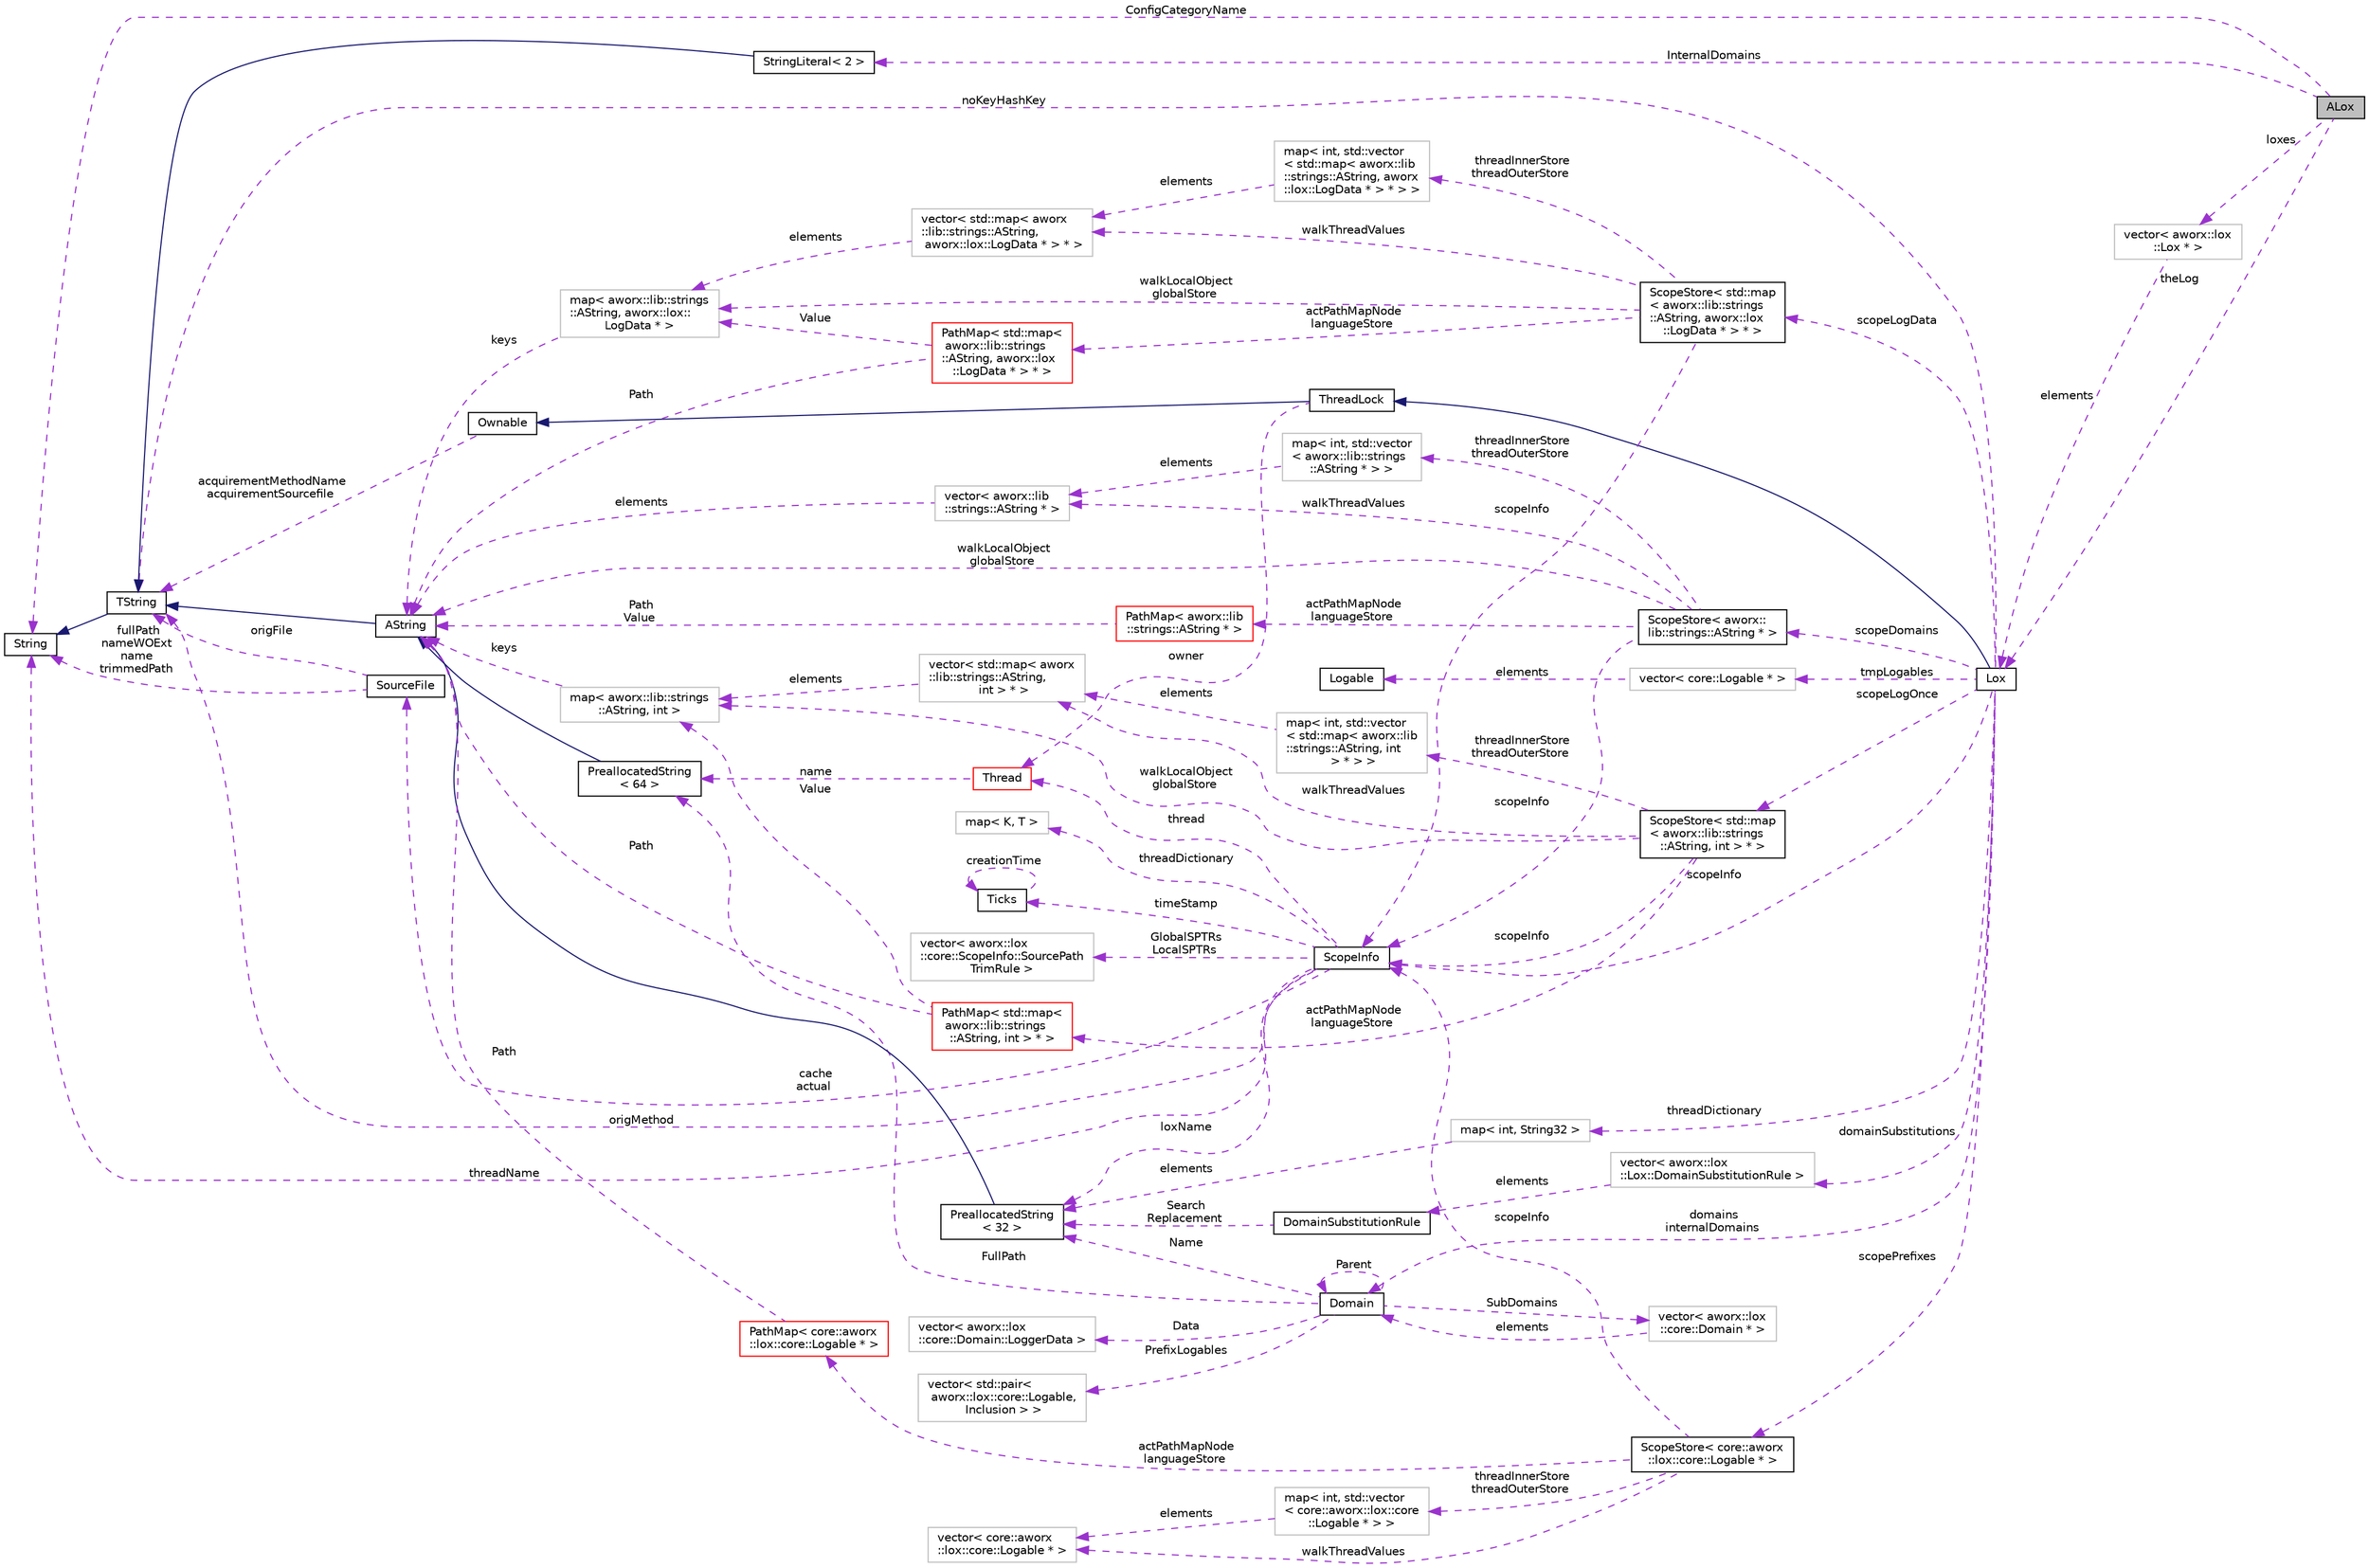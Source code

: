 digraph "ALox"
{
  edge [fontname="Helvetica",fontsize="10",labelfontname="Helvetica",labelfontsize="10"];
  node [fontname="Helvetica",fontsize="10",shape=record];
  rankdir="LR";
  Node1 [label="ALox",height=0.2,width=0.4,color="black", fillcolor="grey75", style="filled", fontcolor="black"];
  Node2 -> Node1 [dir="back",color="darkorchid3",fontsize="10",style="dashed",label=" ConfigCategoryName" ,fontname="Helvetica"];
  Node2 [label="String",height=0.2,width=0.4,color="black", fillcolor="white", style="filled",URL="$classaworx_1_1lib_1_1strings_1_1String.html"];
  Node3 -> Node1 [dir="back",color="darkorchid3",fontsize="10",style="dashed",label=" theLog" ,fontname="Helvetica"];
  Node3 [label="Lox",height=0.2,width=0.4,color="black", fillcolor="white", style="filled",URL="$classaworx_1_1lox_1_1Lox.html"];
  Node4 -> Node3 [dir="back",color="midnightblue",fontsize="10",style="solid",fontname="Helvetica"];
  Node4 [label="ThreadLock",height=0.2,width=0.4,color="black", fillcolor="white", style="filled",URL="$classaworx_1_1lib_1_1threads_1_1ThreadLock.html"];
  Node5 -> Node4 [dir="back",color="midnightblue",fontsize="10",style="solid",fontname="Helvetica"];
  Node5 [label="Ownable",height=0.2,width=0.4,color="black", fillcolor="white", style="filled",URL="$classaworx_1_1lib_1_1Ownable.html"];
  Node6 -> Node5 [dir="back",color="darkorchid3",fontsize="10",style="dashed",label=" acquirementMethodName\nacquirementSourcefile" ,fontname="Helvetica"];
  Node6 [label="TString",height=0.2,width=0.4,color="black", fillcolor="white", style="filled",URL="$classaworx_1_1lib_1_1strings_1_1TString.html"];
  Node2 -> Node6 [dir="back",color="midnightblue",fontsize="10",style="solid",fontname="Helvetica"];
  Node7 -> Node4 [dir="back",color="darkorchid3",fontsize="10",style="dashed",label=" owner" ,fontname="Helvetica"];
  Node7 [label="Thread",height=0.2,width=0.4,color="red", fillcolor="white", style="filled",URL="$classaworx_1_1lib_1_1threads_1_1Thread.html"];
  Node8 -> Node7 [dir="back",color="darkorchid3",fontsize="10",style="dashed",label=" name" ,fontname="Helvetica"];
  Node8 [label="PreallocatedString\l\< 64 \>",height=0.2,width=0.4,color="black", fillcolor="white", style="filled",URL="$classaworx_1_1lib_1_1strings_1_1PreallocatedString.html"];
  Node9 -> Node8 [dir="back",color="midnightblue",fontsize="10",style="solid",fontname="Helvetica"];
  Node9 [label="AString",height=0.2,width=0.4,color="black", fillcolor="white", style="filled",URL="$classaworx_1_1lib_1_1strings_1_1AString.html"];
  Node6 -> Node9 [dir="back",color="midnightblue",fontsize="10",style="solid",fontname="Helvetica"];
  Node6 -> Node3 [dir="back",color="darkorchid3",fontsize="10",style="dashed",label=" noKeyHashKey" ,fontname="Helvetica"];
  Node10 -> Node3 [dir="back",color="darkorchid3",fontsize="10",style="dashed",label=" scopeInfo" ,fontname="Helvetica"];
  Node10 [label="ScopeInfo",height=0.2,width=0.4,color="black", fillcolor="white", style="filled",URL="$classaworx_1_1lox_1_1core_1_1ScopeInfo.html"];
  Node11 -> Node10 [dir="back",color="darkorchid3",fontsize="10",style="dashed",label=" threadDictionary" ,fontname="Helvetica"];
  Node11 [label="map\< K, T \>",height=0.2,width=0.4,color="grey75", fillcolor="white", style="filled",tooltip="STL class. "];
  Node2 -> Node10 [dir="back",color="darkorchid3",fontsize="10",style="dashed",label=" threadName" ,fontname="Helvetica"];
  Node6 -> Node10 [dir="back",color="darkorchid3",fontsize="10",style="dashed",label=" origMethod" ,fontname="Helvetica"];
  Node12 -> Node10 [dir="back",color="darkorchid3",fontsize="10",style="dashed",label=" cache\nactual" ,fontname="Helvetica"];
  Node12 [label="SourceFile",height=0.2,width=0.4,color="black", fillcolor="white", style="filled",URL="$structaworx_1_1lox_1_1core_1_1ScopeInfo_1_1SourceFile.html"];
  Node2 -> Node12 [dir="back",color="darkorchid3",fontsize="10",style="dashed",label=" fullPath\nnameWOExt\nname\ntrimmedPath" ,fontname="Helvetica"];
  Node6 -> Node12 [dir="back",color="darkorchid3",fontsize="10",style="dashed",label=" origFile" ,fontname="Helvetica"];
  Node13 -> Node10 [dir="back",color="darkorchid3",fontsize="10",style="dashed",label=" timeStamp" ,fontname="Helvetica"];
  Node13 [label="Ticks",height=0.2,width=0.4,color="black", fillcolor="white", style="filled",URL="$classaworx_1_1lib_1_1time_1_1Ticks.html"];
  Node13 -> Node13 [dir="back",color="darkorchid3",fontsize="10",style="dashed",label=" creationTime" ,fontname="Helvetica"];
  Node14 -> Node10 [dir="back",color="darkorchid3",fontsize="10",style="dashed",label=" GlobalSPTRs\nLocalSPTRs" ,fontname="Helvetica"];
  Node14 [label="vector\< aworx::lox\l::core::ScopeInfo::SourcePath\lTrimRule \>",height=0.2,width=0.4,color="grey75", fillcolor="white", style="filled"];
  Node15 -> Node10 [dir="back",color="darkorchid3",fontsize="10",style="dashed",label=" loxName" ,fontname="Helvetica"];
  Node15 [label="PreallocatedString\l\< 32 \>",height=0.2,width=0.4,color="black", fillcolor="white", style="filled",URL="$classaworx_1_1lib_1_1strings_1_1PreallocatedString.html"];
  Node9 -> Node15 [dir="back",color="midnightblue",fontsize="10",style="solid",fontname="Helvetica"];
  Node7 -> Node10 [dir="back",color="darkorchid3",fontsize="10",style="dashed",label=" thread" ,fontname="Helvetica"];
  Node16 -> Node3 [dir="back",color="darkorchid3",fontsize="10",style="dashed",label=" scopeLogData" ,fontname="Helvetica"];
  Node16 [label="ScopeStore\< std::map\l\< aworx::lib::strings\l::AString, aworx::lox\l::LogData * \> * \>",height=0.2,width=0.4,color="black", fillcolor="white", style="filled",URL="$classaworx_1_1lox_1_1core_1_1ScopeStore.html"];
  Node10 -> Node16 [dir="back",color="darkorchid3",fontsize="10",style="dashed",label=" scopeInfo" ,fontname="Helvetica"];
  Node17 -> Node16 [dir="back",color="darkorchid3",fontsize="10",style="dashed",label=" threadInnerStore\nthreadOuterStore" ,fontname="Helvetica"];
  Node17 [label="map\< int, std::vector\l\< std::map\< aworx::lib\l::strings::AString, aworx\l::lox::LogData * \> * \> \>",height=0.2,width=0.4,color="grey75", fillcolor="white", style="filled"];
  Node18 -> Node17 [dir="back",color="darkorchid3",fontsize="10",style="dashed",label=" elements" ,fontname="Helvetica"];
  Node18 [label="vector\< std::map\< aworx\l::lib::strings::AString,\l aworx::lox::LogData * \> * \>",height=0.2,width=0.4,color="grey75", fillcolor="white", style="filled"];
  Node19 -> Node18 [dir="back",color="darkorchid3",fontsize="10",style="dashed",label=" elements" ,fontname="Helvetica"];
  Node19 [label="map\< aworx::lib::strings\l::AString, aworx::lox::\lLogData * \>",height=0.2,width=0.4,color="grey75", fillcolor="white", style="filled"];
  Node9 -> Node19 [dir="back",color="darkorchid3",fontsize="10",style="dashed",label=" keys" ,fontname="Helvetica"];
  Node19 -> Node16 [dir="back",color="darkorchid3",fontsize="10",style="dashed",label=" walkLocalObject\nglobalStore" ,fontname="Helvetica"];
  Node18 -> Node16 [dir="back",color="darkorchid3",fontsize="10",style="dashed",label=" walkThreadValues" ,fontname="Helvetica"];
  Node20 -> Node16 [dir="back",color="darkorchid3",fontsize="10",style="dashed",label=" actPathMapNode\nlanguageStore" ,fontname="Helvetica"];
  Node20 [label="PathMap\< std::map\<\l aworx::lib::strings\l::AString, aworx::lox\l::LogData * \> * \>",height=0.2,width=0.4,color="red", fillcolor="white", style="filled",URL="$classaworx_1_1lib_1_1containers_1_1PathMap.html"];
  Node19 -> Node20 [dir="back",color="darkorchid3",fontsize="10",style="dashed",label=" Value" ,fontname="Helvetica"];
  Node9 -> Node20 [dir="back",color="darkorchid3",fontsize="10",style="dashed",label=" Path" ,fontname="Helvetica"];
  Node21 -> Node3 [dir="back",color="darkorchid3",fontsize="10",style="dashed",label=" tmpLogables" ,fontname="Helvetica"];
  Node21 [label="vector\< core::Logable * \>",height=0.2,width=0.4,color="grey75", fillcolor="white", style="filled"];
  Node22 -> Node21 [dir="back",color="darkorchid3",fontsize="10",style="dashed",label=" elements" ,fontname="Helvetica"];
  Node22 [label="Logable",height=0.2,width=0.4,color="black", fillcolor="white", style="filled",URL="$structaworx_1_1lox_1_1core_1_1Logable.html"];
  Node23 -> Node3 [dir="back",color="darkorchid3",fontsize="10",style="dashed",label=" scopeDomains" ,fontname="Helvetica"];
  Node23 [label="ScopeStore\< aworx::\llib::strings::AString * \>",height=0.2,width=0.4,color="black", fillcolor="white", style="filled",URL="$classaworx_1_1lox_1_1core_1_1ScopeStore.html"];
  Node24 -> Node23 [dir="back",color="darkorchid3",fontsize="10",style="dashed",label=" actPathMapNode\nlanguageStore" ,fontname="Helvetica"];
  Node24 [label="PathMap\< aworx::lib\l::strings::AString * \>",height=0.2,width=0.4,color="red", fillcolor="white", style="filled",URL="$classaworx_1_1lib_1_1containers_1_1PathMap.html"];
  Node9 -> Node24 [dir="back",color="darkorchid3",fontsize="10",style="dashed",label=" Path\nValue" ,fontname="Helvetica"];
  Node10 -> Node23 [dir="back",color="darkorchid3",fontsize="10",style="dashed",label=" scopeInfo" ,fontname="Helvetica"];
  Node25 -> Node23 [dir="back",color="darkorchid3",fontsize="10",style="dashed",label=" walkThreadValues" ,fontname="Helvetica"];
  Node25 [label="vector\< aworx::lib\l::strings::AString * \>",height=0.2,width=0.4,color="grey75", fillcolor="white", style="filled"];
  Node9 -> Node25 [dir="back",color="darkorchid3",fontsize="10",style="dashed",label=" elements" ,fontname="Helvetica"];
  Node9 -> Node23 [dir="back",color="darkorchid3",fontsize="10",style="dashed",label=" walkLocalObject\nglobalStore" ,fontname="Helvetica"];
  Node26 -> Node23 [dir="back",color="darkorchid3",fontsize="10",style="dashed",label=" threadInnerStore\nthreadOuterStore" ,fontname="Helvetica"];
  Node26 [label="map\< int, std::vector\l\< aworx::lib::strings\l::AString * \> \>",height=0.2,width=0.4,color="grey75", fillcolor="white", style="filled"];
  Node25 -> Node26 [dir="back",color="darkorchid3",fontsize="10",style="dashed",label=" elements" ,fontname="Helvetica"];
  Node27 -> Node3 [dir="back",color="darkorchid3",fontsize="10",style="dashed",label=" threadDictionary" ,fontname="Helvetica"];
  Node27 [label="map\< int, String32 \>",height=0.2,width=0.4,color="grey75", fillcolor="white", style="filled"];
  Node15 -> Node27 [dir="back",color="darkorchid3",fontsize="10",style="dashed",label=" elements" ,fontname="Helvetica"];
  Node28 -> Node3 [dir="back",color="darkorchid3",fontsize="10",style="dashed",label=" domainSubstitutions" ,fontname="Helvetica"];
  Node28 [label="vector\< aworx::lox\l::Lox::DomainSubstitutionRule \>",height=0.2,width=0.4,color="grey75", fillcolor="white", style="filled"];
  Node29 -> Node28 [dir="back",color="darkorchid3",fontsize="10",style="dashed",label=" elements" ,fontname="Helvetica"];
  Node29 [label="DomainSubstitutionRule",height=0.2,width=0.4,color="black", fillcolor="white", style="filled",URL="$structaworx_1_1lox_1_1Lox_1_1DomainSubstitutionRule.html"];
  Node15 -> Node29 [dir="back",color="darkorchid3",fontsize="10",style="dashed",label=" Search\nReplacement" ,fontname="Helvetica"];
  Node30 -> Node3 [dir="back",color="darkorchid3",fontsize="10",style="dashed",label=" scopeLogOnce" ,fontname="Helvetica"];
  Node30 [label="ScopeStore\< std::map\l\< aworx::lib::strings\l::AString, int \> * \>",height=0.2,width=0.4,color="black", fillcolor="white", style="filled",URL="$classaworx_1_1lox_1_1core_1_1ScopeStore.html"];
  Node31 -> Node30 [dir="back",color="darkorchid3",fontsize="10",style="dashed",label=" threadInnerStore\nthreadOuterStore" ,fontname="Helvetica"];
  Node31 [label="map\< int, std::vector\l\< std::map\< aworx::lib\l::strings::AString, int\l \> * \> \>",height=0.2,width=0.4,color="grey75", fillcolor="white", style="filled"];
  Node32 -> Node31 [dir="back",color="darkorchid3",fontsize="10",style="dashed",label=" elements" ,fontname="Helvetica"];
  Node32 [label="vector\< std::map\< aworx\l::lib::strings::AString,\l int \> * \>",height=0.2,width=0.4,color="grey75", fillcolor="white", style="filled"];
  Node33 -> Node32 [dir="back",color="darkorchid3",fontsize="10",style="dashed",label=" elements" ,fontname="Helvetica"];
  Node33 [label="map\< aworx::lib::strings\l::AString, int \>",height=0.2,width=0.4,color="grey75", fillcolor="white", style="filled"];
  Node9 -> Node33 [dir="back",color="darkorchid3",fontsize="10",style="dashed",label=" keys" ,fontname="Helvetica"];
  Node10 -> Node30 [dir="back",color="darkorchid3",fontsize="10",style="dashed",label=" scopeInfo" ,fontname="Helvetica"];
  Node32 -> Node30 [dir="back",color="darkorchid3",fontsize="10",style="dashed",label=" walkThreadValues" ,fontname="Helvetica"];
  Node34 -> Node30 [dir="back",color="darkorchid3",fontsize="10",style="dashed",label=" actPathMapNode\nlanguageStore" ,fontname="Helvetica"];
  Node34 [label="PathMap\< std::map\<\l aworx::lib::strings\l::AString, int \> * \>",height=0.2,width=0.4,color="red", fillcolor="white", style="filled",URL="$classaworx_1_1lib_1_1containers_1_1PathMap.html"];
  Node9 -> Node34 [dir="back",color="darkorchid3",fontsize="10",style="dashed",label=" Path" ,fontname="Helvetica"];
  Node33 -> Node34 [dir="back",color="darkorchid3",fontsize="10",style="dashed",label=" Value" ,fontname="Helvetica"];
  Node33 -> Node30 [dir="back",color="darkorchid3",fontsize="10",style="dashed",label=" walkLocalObject\nglobalStore" ,fontname="Helvetica"];
  Node35 -> Node3 [dir="back",color="darkorchid3",fontsize="10",style="dashed",label=" scopePrefixes" ,fontname="Helvetica"];
  Node35 [label="ScopeStore\< core::aworx\l::lox::core::Logable * \>",height=0.2,width=0.4,color="black", fillcolor="white", style="filled",URL="$classaworx_1_1lox_1_1core_1_1ScopeStore.html"];
  Node10 -> Node35 [dir="back",color="darkorchid3",fontsize="10",style="dashed",label=" scopeInfo" ,fontname="Helvetica"];
  Node36 -> Node35 [dir="back",color="darkorchid3",fontsize="10",style="dashed",label=" actPathMapNode\nlanguageStore" ,fontname="Helvetica"];
  Node36 [label="PathMap\< core::aworx\l::lox::core::Logable * \>",height=0.2,width=0.4,color="red", fillcolor="white", style="filled",URL="$classaworx_1_1lib_1_1containers_1_1PathMap.html"];
  Node9 -> Node36 [dir="back",color="darkorchid3",fontsize="10",style="dashed",label=" Path" ,fontname="Helvetica"];
  Node37 -> Node35 [dir="back",color="darkorchid3",fontsize="10",style="dashed",label=" walkThreadValues" ,fontname="Helvetica"];
  Node37 [label="vector\< core::aworx\l::lox::core::Logable * \>",height=0.2,width=0.4,color="grey75", fillcolor="white", style="filled"];
  Node38 -> Node35 [dir="back",color="darkorchid3",fontsize="10",style="dashed",label=" threadInnerStore\nthreadOuterStore" ,fontname="Helvetica"];
  Node38 [label="map\< int, std::vector\l\< core::aworx::lox::core\l::Logable * \> \>",height=0.2,width=0.4,color="grey75", fillcolor="white", style="filled"];
  Node37 -> Node38 [dir="back",color="darkorchid3",fontsize="10",style="dashed",label=" elements" ,fontname="Helvetica"];
  Node39 -> Node3 [dir="back",color="darkorchid3",fontsize="10",style="dashed",label=" domains\ninternalDomains" ,fontname="Helvetica"];
  Node39 [label="Domain",height=0.2,width=0.4,color="black", fillcolor="white", style="filled",URL="$classaworx_1_1lox_1_1core_1_1Domain.html"];
  Node8 -> Node39 [dir="back",color="darkorchid3",fontsize="10",style="dashed",label=" FullPath" ,fontname="Helvetica"];
  Node40 -> Node39 [dir="back",color="darkorchid3",fontsize="10",style="dashed",label=" Data" ,fontname="Helvetica"];
  Node40 [label="vector\< aworx::lox\l::core::Domain::LoggerData \>",height=0.2,width=0.4,color="grey75", fillcolor="white", style="filled"];
  Node15 -> Node39 [dir="back",color="darkorchid3",fontsize="10",style="dashed",label=" Name" ,fontname="Helvetica"];
  Node41 -> Node39 [dir="back",color="darkorchid3",fontsize="10",style="dashed",label=" PrefixLogables" ,fontname="Helvetica"];
  Node41 [label="vector\< std::pair\<\l aworx::lox::core::Logable,\l Inclusion \> \>",height=0.2,width=0.4,color="grey75", fillcolor="white", style="filled"];
  Node42 -> Node39 [dir="back",color="darkorchid3",fontsize="10",style="dashed",label=" SubDomains" ,fontname="Helvetica"];
  Node42 [label="vector\< aworx::lox\l::core::Domain * \>",height=0.2,width=0.4,color="grey75", fillcolor="white", style="filled"];
  Node39 -> Node42 [dir="back",color="darkorchid3",fontsize="10",style="dashed",label=" elements" ,fontname="Helvetica"];
  Node39 -> Node39 [dir="back",color="darkorchid3",fontsize="10",style="dashed",label=" Parent" ,fontname="Helvetica"];
  Node43 -> Node1 [dir="back",color="darkorchid3",fontsize="10",style="dashed",label=" InternalDomains" ,fontname="Helvetica"];
  Node43 [label="StringLiteral\< 2 \>",height=0.2,width=0.4,color="black", fillcolor="white", style="filled",URL="$classaworx_1_1lib_1_1strings_1_1StringLiteral.html"];
  Node6 -> Node43 [dir="back",color="midnightblue",fontsize="10",style="solid",fontname="Helvetica"];
  Node44 -> Node1 [dir="back",color="darkorchid3",fontsize="10",style="dashed",label=" loxes" ,fontname="Helvetica"];
  Node44 [label="vector\< aworx::lox\l::Lox * \>",height=0.2,width=0.4,color="grey75", fillcolor="white", style="filled"];
  Node3 -> Node44 [dir="back",color="darkorchid3",fontsize="10",style="dashed",label=" elements" ,fontname="Helvetica"];
}
